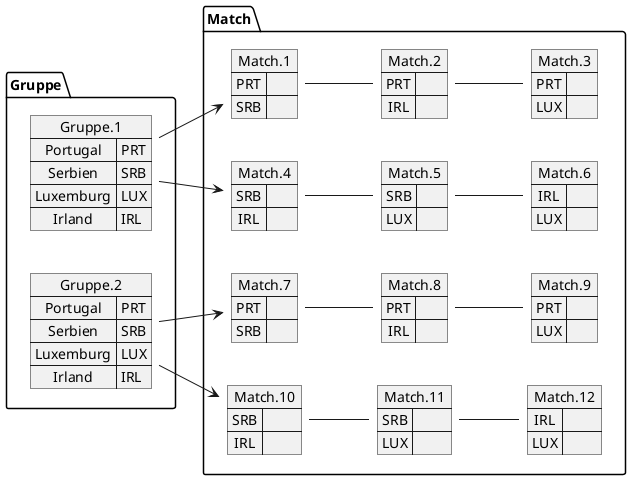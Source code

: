@startuml
left to right direction
map Gruppe.1{
 Portugal => PRT
 Serbien => SRB
 Luxemburg => LUX
 Irland => IRL
}

map Match.1{
    PRT =>
    SRB =>
}

map Match.2{
    PRT =>
    IRL =>
}

map Match.3{
    PRT =>
    LUX =>
}

map Match.4{
    SRB =>
    IRL =>
}

map Match.5{
    SRB =>
    LUX =>
}

map Match.6{
    IRL =>
    LUX =>
}

map Gruppe.1.Win{
    Portugal => PRT
     Serbien => SRB
     Luxemburg => LUX
     Irland => IRL
}

Gruppe.1 --> Match.1
Match.1 -- Match.2
Match.2 -- Match.3
Gruppe.1 --> Match.4
Match.4 -- Match.5
Match.5 -- Match.6
Match.3 -- Gruppe.1.Win
Match.6 -- Gruppe.1.Win

map Gruppe.2{
 Portugal => PRT
 Serbien => SRB
 Luxemburg => LUX
 Irland => IRL
}

map Match.7{
    PRT =>
    SRB =>
}

map Match.8{
    PRT =>
    IRL =>
}

map Match.9{
    PRT =>
    LUX =>
}

map Match.10{
    SRB =>
    IRL =>
}

map Match.11{
    SRB =>
    LUX =>
}

map Match.12{
    IRL =>
    LUX =>
}

map Gruppe.2.Win{
    Portugal => PRT
     Serbien => SRB
     Luxemburg => LUX
     Irland => IRL
}

Gruppe.2 --> Match.7
Match.7 -- Match.8
Match.8 -- Match.9
Gruppe.2 --> Match.10
Match.10 -- Match.11
Match.11 -- Match.12
Match.9 -- Gruppe.2.Win
Match.12 -- Gruppe.2.Win
@enduml